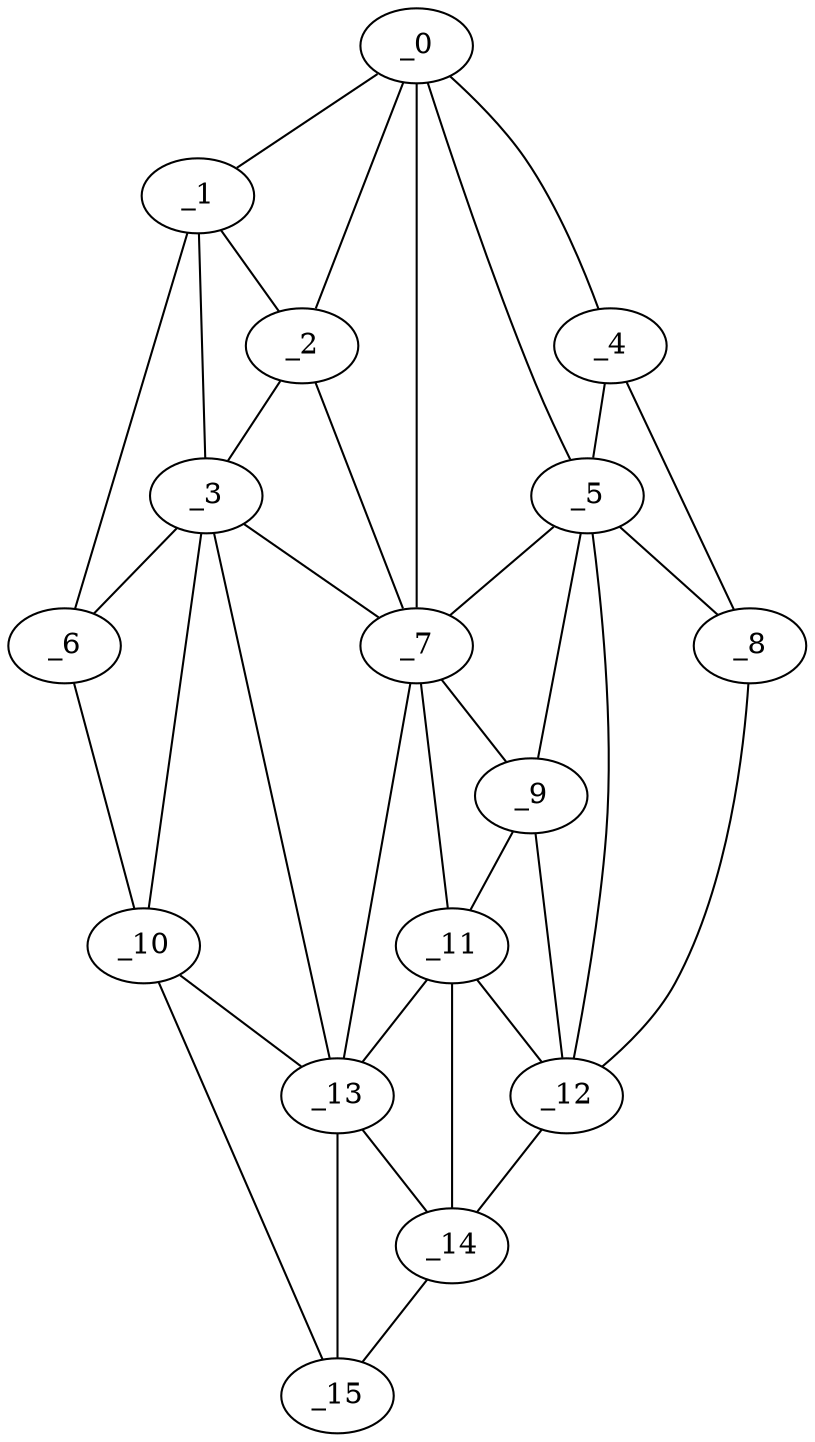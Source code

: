 graph "obj18__60.gxl" {
	_0	 [x=13,
		y=19];
	_1	 [x=25,
		y=9];
	_0 -- _1	 [valence=1];
	_2	 [x=29,
		y=10];
	_0 -- _2	 [valence=2];
	_4	 [x=37,
		y=88];
	_0 -- _4	 [valence=1];
	_5	 [x=39,
		y=78];
	_0 -- _5	 [valence=2];
	_7	 [x=42,
		y=60];
	_0 -- _7	 [valence=2];
	_1 -- _2	 [valence=1];
	_3	 [x=35,
		y=9];
	_1 -- _3	 [valence=2];
	_6	 [x=42,
		y=5];
	_1 -- _6	 [valence=1];
	_2 -- _3	 [valence=2];
	_2 -- _7	 [valence=1];
	_3 -- _6	 [valence=1];
	_3 -- _7	 [valence=1];
	_10	 [x=51,
		y=5];
	_3 -- _10	 [valence=2];
	_13	 [x=65,
		y=16];
	_3 -- _13	 [valence=2];
	_4 -- _5	 [valence=2];
	_8	 [x=44,
		y=93];
	_4 -- _8	 [valence=1];
	_5 -- _7	 [valence=2];
	_5 -- _8	 [valence=2];
	_9	 [x=47,
		y=72];
	_5 -- _9	 [valence=2];
	_12	 [x=57,
		y=86];
	_5 -- _12	 [valence=2];
	_6 -- _10	 [valence=1];
	_7 -- _9	 [valence=2];
	_11	 [x=53,
		y=66];
	_7 -- _11	 [valence=1];
	_7 -- _13	 [valence=2];
	_8 -- _12	 [valence=1];
	_9 -- _11	 [valence=2];
	_9 -- _12	 [valence=2];
	_10 -- _13	 [valence=1];
	_15	 [x=117,
		y=17];
	_10 -- _15	 [valence=1];
	_11 -- _12	 [valence=1];
	_11 -- _13	 [valence=1];
	_14	 [x=115,
		y=27];
	_11 -- _14	 [valence=2];
	_12 -- _14	 [valence=1];
	_13 -- _14	 [valence=2];
	_13 -- _15	 [valence=2];
	_14 -- _15	 [valence=1];
}
